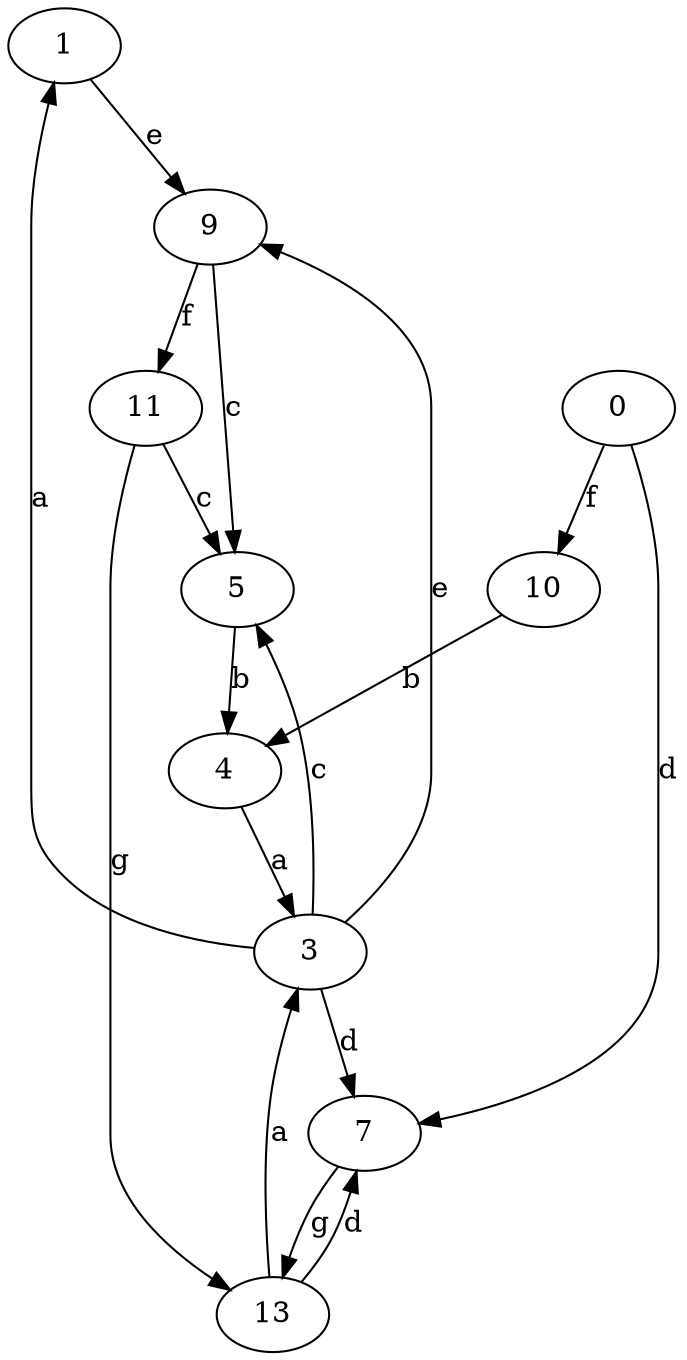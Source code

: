 strict digraph  {
1;
3;
4;
5;
7;
9;
10;
11;
0;
13;
1 -> 9  [label=e];
3 -> 1  [label=a];
3 -> 5  [label=c];
3 -> 7  [label=d];
3 -> 9  [label=e];
4 -> 3  [label=a];
5 -> 4  [label=b];
7 -> 13  [label=g];
9 -> 5  [label=c];
9 -> 11  [label=f];
10 -> 4  [label=b];
11 -> 5  [label=c];
11 -> 13  [label=g];
0 -> 7  [label=d];
0 -> 10  [label=f];
13 -> 3  [label=a];
13 -> 7  [label=d];
}
